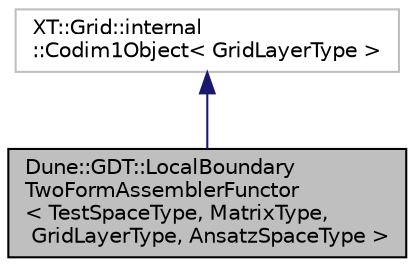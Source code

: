 digraph "Dune::GDT::LocalBoundaryTwoFormAssemblerFunctor&lt; TestSpaceType, MatrixType, GridLayerType, AnsatzSpaceType &gt;"
{
  edge [fontname="Helvetica",fontsize="10",labelfontname="Helvetica",labelfontsize="10"];
  node [fontname="Helvetica",fontsize="10",shape=record];
  Node1 [label="Dune::GDT::LocalBoundary\lTwoFormAssemblerFunctor\l\< TestSpaceType, MatrixType,\l GridLayerType, AnsatzSpaceType \>",height=0.2,width=0.4,color="black", fillcolor="grey75", style="filled", fontcolor="black"];
  Node2 -> Node1 [dir="back",color="midnightblue",fontsize="10",style="solid",fontname="Helvetica"];
  Node2 [label="XT::Grid::internal\l::Codim1Object\< GridLayerType \>",height=0.2,width=0.4,color="grey75", fillcolor="white", style="filled"];
}
